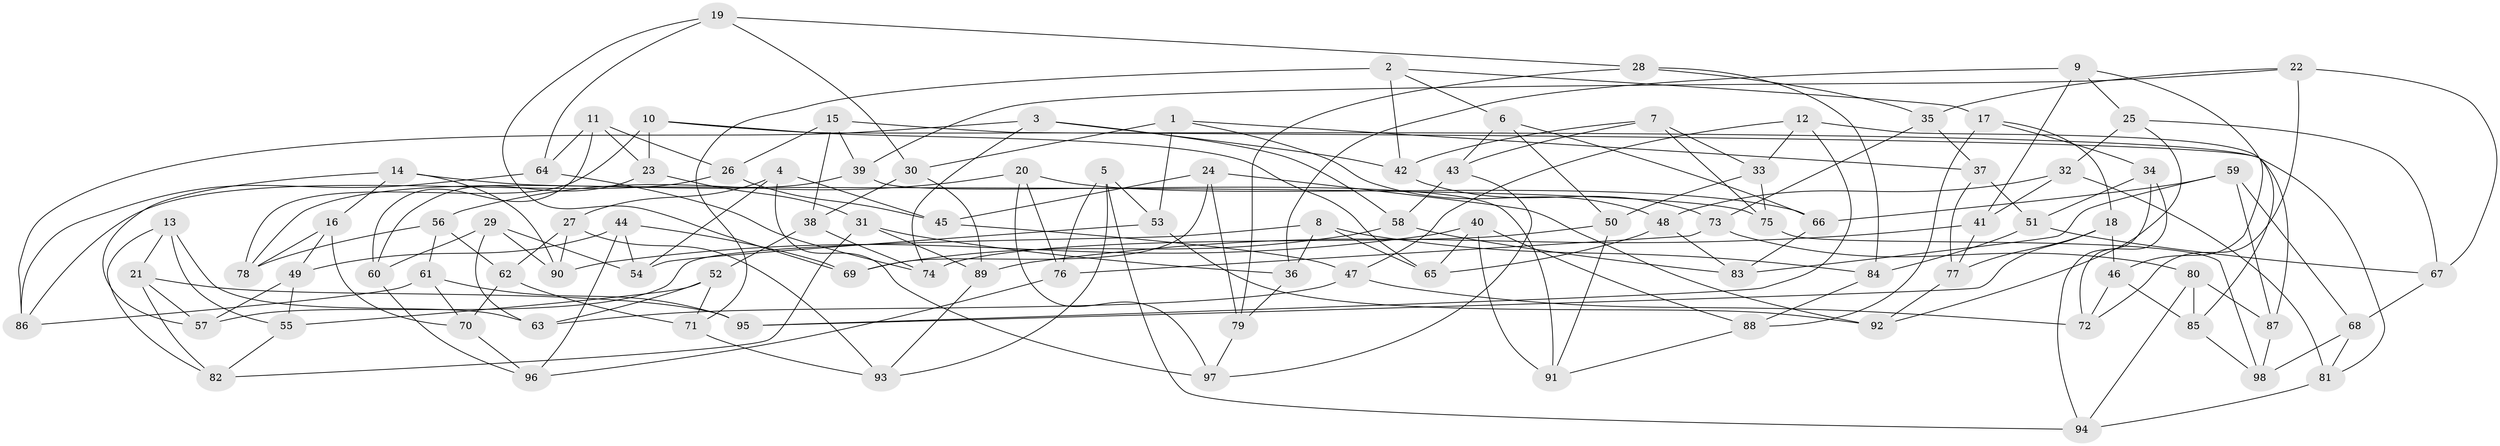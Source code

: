 // coarse degree distribution, {6: 0.55, 5: 0.08333333333333333, 4: 0.35, 3: 0.016666666666666666}
// Generated by graph-tools (version 1.1) at 2025/42/03/06/25 10:42:17]
// undirected, 98 vertices, 196 edges
graph export_dot {
graph [start="1"]
  node [color=gray90,style=filled];
  1;
  2;
  3;
  4;
  5;
  6;
  7;
  8;
  9;
  10;
  11;
  12;
  13;
  14;
  15;
  16;
  17;
  18;
  19;
  20;
  21;
  22;
  23;
  24;
  25;
  26;
  27;
  28;
  29;
  30;
  31;
  32;
  33;
  34;
  35;
  36;
  37;
  38;
  39;
  40;
  41;
  42;
  43;
  44;
  45;
  46;
  47;
  48;
  49;
  50;
  51;
  52;
  53;
  54;
  55;
  56;
  57;
  58;
  59;
  60;
  61;
  62;
  63;
  64;
  65;
  66;
  67;
  68;
  69;
  70;
  71;
  72;
  73;
  74;
  75;
  76;
  77;
  78;
  79;
  80;
  81;
  82;
  83;
  84;
  85;
  86;
  87;
  88;
  89;
  90;
  91;
  92;
  93;
  94;
  95;
  96;
  97;
  98;
  1 -- 48;
  1 -- 53;
  1 -- 37;
  1 -- 30;
  2 -- 42;
  2 -- 17;
  2 -- 71;
  2 -- 6;
  3 -- 42;
  3 -- 74;
  3 -- 86;
  3 -- 58;
  4 -- 27;
  4 -- 97;
  4 -- 54;
  4 -- 45;
  5 -- 53;
  5 -- 76;
  5 -- 94;
  5 -- 93;
  6 -- 66;
  6 -- 43;
  6 -- 50;
  7 -- 75;
  7 -- 33;
  7 -- 43;
  7 -- 42;
  8 -- 57;
  8 -- 65;
  8 -- 36;
  8 -- 84;
  9 -- 46;
  9 -- 25;
  9 -- 36;
  9 -- 41;
  10 -- 81;
  10 -- 23;
  10 -- 65;
  10 -- 78;
  11 -- 26;
  11 -- 60;
  11 -- 64;
  11 -- 23;
  12 -- 95;
  12 -- 33;
  12 -- 85;
  12 -- 47;
  13 -- 55;
  13 -- 63;
  13 -- 21;
  13 -- 82;
  14 -- 75;
  14 -- 16;
  14 -- 90;
  14 -- 57;
  15 -- 87;
  15 -- 26;
  15 -- 38;
  15 -- 39;
  16 -- 78;
  16 -- 70;
  16 -- 49;
  17 -- 34;
  17 -- 88;
  17 -- 18;
  18 -- 46;
  18 -- 77;
  18 -- 95;
  19 -- 64;
  19 -- 28;
  19 -- 30;
  19 -- 69;
  20 -- 76;
  20 -- 56;
  20 -- 66;
  20 -- 97;
  21 -- 57;
  21 -- 82;
  21 -- 95;
  22 -- 35;
  22 -- 39;
  22 -- 67;
  22 -- 72;
  23 -- 31;
  23 -- 60;
  24 -- 79;
  24 -- 45;
  24 -- 69;
  24 -- 92;
  25 -- 32;
  25 -- 92;
  25 -- 67;
  26 -- 86;
  26 -- 45;
  27 -- 93;
  27 -- 90;
  27 -- 62;
  28 -- 84;
  28 -- 79;
  28 -- 35;
  29 -- 60;
  29 -- 54;
  29 -- 90;
  29 -- 63;
  30 -- 38;
  30 -- 89;
  31 -- 89;
  31 -- 82;
  31 -- 36;
  32 -- 41;
  32 -- 81;
  32 -- 48;
  33 -- 50;
  33 -- 75;
  34 -- 72;
  34 -- 51;
  34 -- 94;
  35 -- 37;
  35 -- 73;
  36 -- 79;
  37 -- 77;
  37 -- 51;
  38 -- 52;
  38 -- 74;
  39 -- 78;
  39 -- 91;
  40 -- 91;
  40 -- 88;
  40 -- 65;
  40 -- 90;
  41 -- 89;
  41 -- 77;
  42 -- 73;
  43 -- 97;
  43 -- 58;
  44 -- 96;
  44 -- 54;
  44 -- 49;
  44 -- 69;
  45 -- 47;
  46 -- 85;
  46 -- 72;
  47 -- 72;
  47 -- 63;
  48 -- 65;
  48 -- 83;
  49 -- 57;
  49 -- 55;
  50 -- 74;
  50 -- 91;
  51 -- 84;
  51 -- 67;
  52 -- 55;
  52 -- 63;
  52 -- 71;
  53 -- 92;
  53 -- 54;
  55 -- 82;
  56 -- 78;
  56 -- 61;
  56 -- 62;
  58 -- 83;
  58 -- 69;
  59 -- 66;
  59 -- 68;
  59 -- 83;
  59 -- 87;
  60 -- 96;
  61 -- 86;
  61 -- 95;
  61 -- 70;
  62 -- 70;
  62 -- 71;
  64 -- 86;
  64 -- 74;
  66 -- 83;
  67 -- 68;
  68 -- 81;
  68 -- 98;
  70 -- 96;
  71 -- 93;
  73 -- 80;
  73 -- 76;
  75 -- 98;
  76 -- 96;
  77 -- 92;
  79 -- 97;
  80 -- 87;
  80 -- 85;
  80 -- 94;
  81 -- 94;
  84 -- 88;
  85 -- 98;
  87 -- 98;
  88 -- 91;
  89 -- 93;
}
